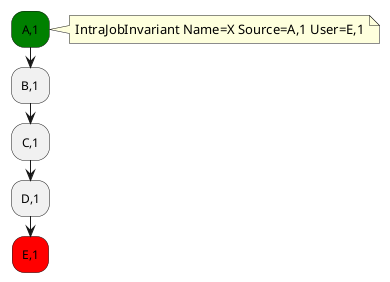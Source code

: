 /'

Tutorial - Simple Sequence Definition
  
'/

@startuml 
      #green:A,1;
      note right 
        IntraJobInvariant Name=X Source=A,1 User=E,1
      end note
      :B,1;
      :C,1;
      :D,1;
      #red:E,1;
@enduml

